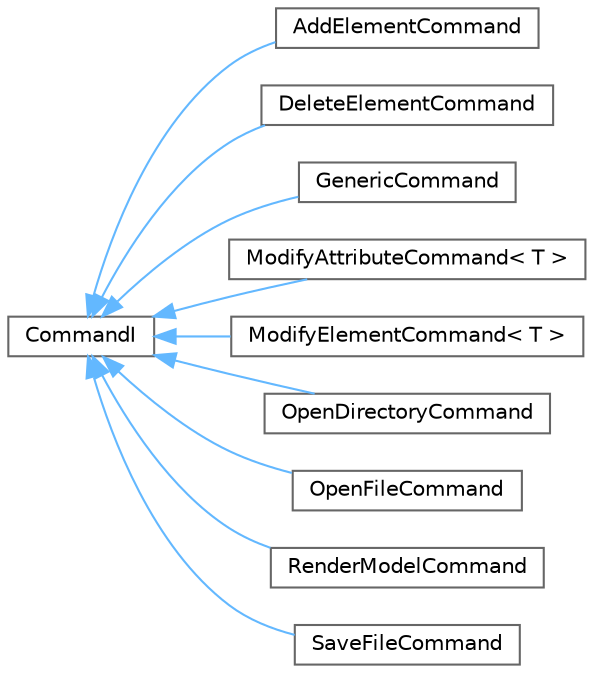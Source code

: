 digraph "Graphical Class Hierarchy"
{
 // LATEX_PDF_SIZE
  bgcolor="transparent";
  edge [fontname=Helvetica,fontsize=10,labelfontname=Helvetica,labelfontsize=10];
  node [fontname=Helvetica,fontsize=10,shape=box,height=0.2,width=0.4];
  rankdir="LR";
  Node0 [id="Node000000",label="CommandI",height=0.2,width=0.4,color="grey40", fillcolor="white", style="filled",URL="$classCommandI.html",tooltip="The command class encapsulates the interactions between the various interfaces of the SDFormat Editor..."];
  Node0 -> Node1 [id="edge2_Node000000_Node000001",dir="back",color="steelblue1",style="solid",tooltip=" "];
  Node1 [id="Node000001",label="AddElementCommand",height=0.2,width=0.4,color="grey40", fillcolor="white", style="filled",URL="$classAddElementCommand.html",tooltip="Add Element command implementation of CommandI."];
  Node0 -> Node2 [id="edge3_Node000000_Node000002",dir="back",color="steelblue1",style="solid",tooltip=" "];
  Node2 [id="Node000002",label="DeleteElementCommand",height=0.2,width=0.4,color="grey40", fillcolor="white", style="filled",URL="$classDeleteElementCommand.html",tooltip="Delete Element command implementation of CommandI."];
  Node0 -> Node3 [id="edge4_Node000000_Node000003",dir="back",color="steelblue1",style="solid",tooltip=" "];
  Node3 [id="Node000003",label="GenericCommand",height=0.2,width=0.4,color="grey40", fillcolor="white", style="filled",URL="$classGenericCommand.html",tooltip="Executes and pops the top commandI object from a stack."];
  Node0 -> Node4 [id="edge5_Node000000_Node000004",dir="back",color="steelblue1",style="solid",tooltip=" "];
  Node4 [id="Node000004",label="ModifyAttributeCommand\< T \>",height=0.2,width=0.4,color="grey40", fillcolor="white", style="filled",URL="$classModifyAttributeCommand.html",tooltip="Modify Attribute command implementation of CommandI."];
  Node0 -> Node5 [id="edge6_Node000000_Node000005",dir="back",color="steelblue1",style="solid",tooltip=" "];
  Node5 [id="Node000005",label="ModifyElementCommand\< T \>",height=0.2,width=0.4,color="grey40", fillcolor="white", style="filled",URL="$classModifyElementCommand.html",tooltip="Modify Element command implementation of CommandI."];
  Node0 -> Node6 [id="edge7_Node000000_Node000006",dir="back",color="steelblue1",style="solid",tooltip=" "];
  Node6 [id="Node000006",label="OpenDirectoryCommand",height=0.2,width=0.4,color="grey40", fillcolor="white", style="filled",URL="$classOpenDirectoryCommand.html",tooltip="Open directory command implementation of CommandI."];
  Node0 -> Node7 [id="edge8_Node000000_Node000007",dir="back",color="steelblue1",style="solid",tooltip=" "];
  Node7 [id="Node000007",label="OpenFileCommand",height=0.2,width=0.4,color="grey40", fillcolor="white", style="filled",URL="$classOpenFileCommand.html",tooltip="Open model command implementation of CommandI."];
  Node0 -> Node8 [id="edge9_Node000000_Node000008",dir="back",color="steelblue1",style="solid",tooltip=" "];
  Node8 [id="Node000008",label="RenderModelCommand",height=0.2,width=0.4,color="grey40", fillcolor="white", style="filled",URL="$classRenderModelCommand.html",tooltip="Render Model command implementation of CommandI."];
  Node0 -> Node9 [id="edge10_Node000000_Node000009",dir="back",color="steelblue1",style="solid",tooltip=" "];
  Node9 [id="Node000009",label="SaveFileCommand",height=0.2,width=0.4,color="grey40", fillcolor="white", style="filled",URL="$classSaveFileCommand.html",tooltip="Save model command implementation of CommandI."];
}
